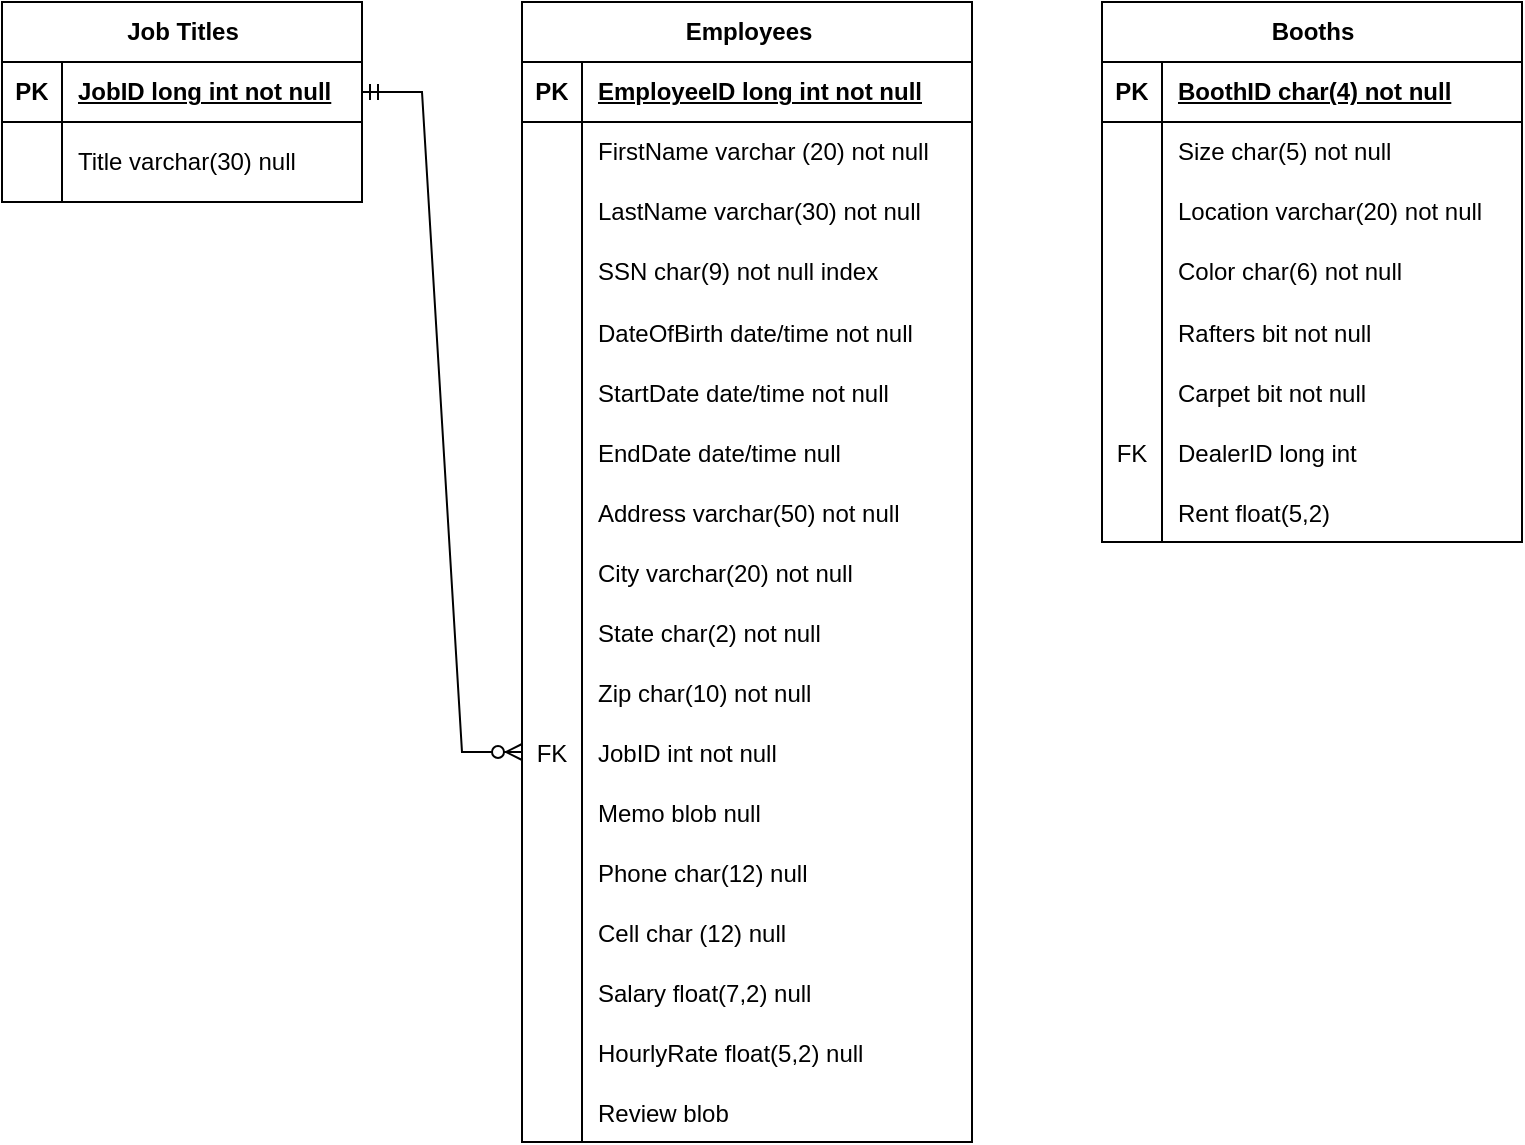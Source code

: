 <mxfile version="22.1.7" type="github">
  <diagram id="R2lEEEUBdFMjLlhIrx00" name="Page-1">
    <mxGraphModel dx="1306" dy="868" grid="1" gridSize="10" guides="1" tooltips="1" connect="1" arrows="1" fold="1" page="1" pageScale="1" pageWidth="850" pageHeight="1100" math="0" shadow="0" extFonts="Permanent Marker^https://fonts.googleapis.com/css?family=Permanent+Marker">
      <root>
        <mxCell id="0" />
        <mxCell id="1" parent="0" />
        <mxCell id="JXXpVNfgF8Mrv9flTJs4-1" value="Job Titles" style="shape=table;startSize=30;container=1;collapsible=1;childLayout=tableLayout;fixedRows=1;rowLines=0;fontStyle=1;align=center;resizeLast=1;html=1;" vertex="1" parent="1">
          <mxGeometry x="30" y="10" width="180" height="100" as="geometry" />
        </mxCell>
        <mxCell id="JXXpVNfgF8Mrv9flTJs4-2" value="" style="shape=tableRow;horizontal=0;startSize=0;swimlaneHead=0;swimlaneBody=0;fillColor=none;collapsible=0;dropTarget=0;points=[[0,0.5],[1,0.5]];portConstraint=eastwest;top=0;left=0;right=0;bottom=1;" vertex="1" parent="JXXpVNfgF8Mrv9flTJs4-1">
          <mxGeometry y="30" width="180" height="30" as="geometry" />
        </mxCell>
        <mxCell id="JXXpVNfgF8Mrv9flTJs4-3" value="PK" style="shape=partialRectangle;connectable=0;fillColor=none;top=0;left=0;bottom=0;right=0;fontStyle=1;overflow=hidden;whiteSpace=wrap;html=1;" vertex="1" parent="JXXpVNfgF8Mrv9flTJs4-2">
          <mxGeometry width="30" height="30" as="geometry">
            <mxRectangle width="30" height="30" as="alternateBounds" />
          </mxGeometry>
        </mxCell>
        <mxCell id="JXXpVNfgF8Mrv9flTJs4-4" value="JobID long int not null" style="shape=partialRectangle;connectable=0;fillColor=none;top=0;left=0;bottom=0;right=0;align=left;spacingLeft=6;fontStyle=5;overflow=hidden;whiteSpace=wrap;html=1;" vertex="1" parent="JXXpVNfgF8Mrv9flTJs4-2">
          <mxGeometry x="30" width="150" height="30" as="geometry">
            <mxRectangle width="150" height="30" as="alternateBounds" />
          </mxGeometry>
        </mxCell>
        <mxCell id="JXXpVNfgF8Mrv9flTJs4-5" value="" style="shape=tableRow;horizontal=0;startSize=0;swimlaneHead=0;swimlaneBody=0;fillColor=none;collapsible=0;dropTarget=0;points=[[0,0.5],[1,0.5]];portConstraint=eastwest;top=0;left=0;right=0;bottom=0;" vertex="1" parent="JXXpVNfgF8Mrv9flTJs4-1">
          <mxGeometry y="60" width="180" height="40" as="geometry" />
        </mxCell>
        <mxCell id="JXXpVNfgF8Mrv9flTJs4-6" value="" style="shape=partialRectangle;connectable=0;fillColor=none;top=0;left=0;bottom=0;right=0;editable=1;overflow=hidden;whiteSpace=wrap;html=1;" vertex="1" parent="JXXpVNfgF8Mrv9flTJs4-5">
          <mxGeometry width="30" height="40" as="geometry">
            <mxRectangle width="30" height="40" as="alternateBounds" />
          </mxGeometry>
        </mxCell>
        <mxCell id="JXXpVNfgF8Mrv9flTJs4-7" value="Title varchar(30) null" style="shape=partialRectangle;connectable=0;fillColor=none;top=0;left=0;bottom=0;right=0;align=left;spacingLeft=6;overflow=hidden;whiteSpace=wrap;html=1;" vertex="1" parent="JXXpVNfgF8Mrv9flTJs4-5">
          <mxGeometry x="30" width="150" height="40" as="geometry">
            <mxRectangle width="150" height="40" as="alternateBounds" />
          </mxGeometry>
        </mxCell>
        <mxCell id="JXXpVNfgF8Mrv9flTJs4-14" value="Employees" style="shape=table;startSize=30;container=1;collapsible=1;childLayout=tableLayout;fixedRows=1;rowLines=0;fontStyle=1;align=center;resizeLast=1;html=1;" vertex="1" parent="1">
          <mxGeometry x="290" y="10" width="225" height="570" as="geometry" />
        </mxCell>
        <mxCell id="JXXpVNfgF8Mrv9flTJs4-15" value="" style="shape=tableRow;horizontal=0;startSize=0;swimlaneHead=0;swimlaneBody=0;fillColor=none;collapsible=0;dropTarget=0;points=[[0,0.5],[1,0.5]];portConstraint=eastwest;top=0;left=0;right=0;bottom=1;" vertex="1" parent="JXXpVNfgF8Mrv9flTJs4-14">
          <mxGeometry y="30" width="225" height="30" as="geometry" />
        </mxCell>
        <mxCell id="JXXpVNfgF8Mrv9flTJs4-16" value="PK" style="shape=partialRectangle;connectable=0;fillColor=none;top=0;left=0;bottom=0;right=0;fontStyle=1;overflow=hidden;whiteSpace=wrap;html=1;" vertex="1" parent="JXXpVNfgF8Mrv9flTJs4-15">
          <mxGeometry width="30" height="30" as="geometry">
            <mxRectangle width="30" height="30" as="alternateBounds" />
          </mxGeometry>
        </mxCell>
        <mxCell id="JXXpVNfgF8Mrv9flTJs4-17" value="EmployeeID long int not null" style="shape=partialRectangle;connectable=0;fillColor=none;top=0;left=0;bottom=0;right=0;align=left;spacingLeft=6;fontStyle=5;overflow=hidden;whiteSpace=wrap;html=1;" vertex="1" parent="JXXpVNfgF8Mrv9flTJs4-15">
          <mxGeometry x="30" width="195" height="30" as="geometry">
            <mxRectangle width="195" height="30" as="alternateBounds" />
          </mxGeometry>
        </mxCell>
        <mxCell id="JXXpVNfgF8Mrv9flTJs4-18" value="" style="shape=tableRow;horizontal=0;startSize=0;swimlaneHead=0;swimlaneBody=0;fillColor=none;collapsible=0;dropTarget=0;points=[[0,0.5],[1,0.5]];portConstraint=eastwest;top=0;left=0;right=0;bottom=0;" vertex="1" parent="JXXpVNfgF8Mrv9flTJs4-14">
          <mxGeometry y="60" width="225" height="30" as="geometry" />
        </mxCell>
        <mxCell id="JXXpVNfgF8Mrv9flTJs4-19" value="" style="shape=partialRectangle;connectable=0;fillColor=none;top=0;left=0;bottom=0;right=0;editable=1;overflow=hidden;whiteSpace=wrap;html=1;" vertex="1" parent="JXXpVNfgF8Mrv9flTJs4-18">
          <mxGeometry width="30" height="30" as="geometry">
            <mxRectangle width="30" height="30" as="alternateBounds" />
          </mxGeometry>
        </mxCell>
        <mxCell id="JXXpVNfgF8Mrv9flTJs4-20" value="FirstName varchar (20) not null" style="shape=partialRectangle;connectable=0;fillColor=none;top=0;left=0;bottom=0;right=0;align=left;spacingLeft=6;overflow=hidden;whiteSpace=wrap;html=1;" vertex="1" parent="JXXpVNfgF8Mrv9flTJs4-18">
          <mxGeometry x="30" width="195" height="30" as="geometry">
            <mxRectangle width="195" height="30" as="alternateBounds" />
          </mxGeometry>
        </mxCell>
        <mxCell id="JXXpVNfgF8Mrv9flTJs4-21" value="" style="shape=tableRow;horizontal=0;startSize=0;swimlaneHead=0;swimlaneBody=0;fillColor=none;collapsible=0;dropTarget=0;points=[[0,0.5],[1,0.5]];portConstraint=eastwest;top=0;left=0;right=0;bottom=0;" vertex="1" parent="JXXpVNfgF8Mrv9flTJs4-14">
          <mxGeometry y="90" width="225" height="30" as="geometry" />
        </mxCell>
        <mxCell id="JXXpVNfgF8Mrv9flTJs4-22" value="" style="shape=partialRectangle;connectable=0;fillColor=none;top=0;left=0;bottom=0;right=0;editable=1;overflow=hidden;whiteSpace=wrap;html=1;" vertex="1" parent="JXXpVNfgF8Mrv9flTJs4-21">
          <mxGeometry width="30" height="30" as="geometry">
            <mxRectangle width="30" height="30" as="alternateBounds" />
          </mxGeometry>
        </mxCell>
        <mxCell id="JXXpVNfgF8Mrv9flTJs4-23" value="LastName varchar(30) not null" style="shape=partialRectangle;connectable=0;fillColor=none;top=0;left=0;bottom=0;right=0;align=left;spacingLeft=6;overflow=hidden;whiteSpace=wrap;html=1;" vertex="1" parent="JXXpVNfgF8Mrv9flTJs4-21">
          <mxGeometry x="30" width="195" height="30" as="geometry">
            <mxRectangle width="195" height="30" as="alternateBounds" />
          </mxGeometry>
        </mxCell>
        <mxCell id="JXXpVNfgF8Mrv9flTJs4-24" value="" style="shape=tableRow;horizontal=0;startSize=0;swimlaneHead=0;swimlaneBody=0;fillColor=none;collapsible=0;dropTarget=0;points=[[0,0.5],[1,0.5]];portConstraint=eastwest;top=0;left=0;right=0;bottom=0;" vertex="1" parent="JXXpVNfgF8Mrv9flTJs4-14">
          <mxGeometry y="120" width="225" height="30" as="geometry" />
        </mxCell>
        <mxCell id="JXXpVNfgF8Mrv9flTJs4-25" value="" style="shape=partialRectangle;connectable=0;fillColor=none;top=0;left=0;bottom=0;right=0;editable=1;overflow=hidden;whiteSpace=wrap;html=1;" vertex="1" parent="JXXpVNfgF8Mrv9flTJs4-24">
          <mxGeometry width="30" height="30" as="geometry">
            <mxRectangle width="30" height="30" as="alternateBounds" />
          </mxGeometry>
        </mxCell>
        <mxCell id="JXXpVNfgF8Mrv9flTJs4-26" value="SSN char(9) not null index" style="shape=partialRectangle;connectable=0;fillColor=none;top=0;left=0;bottom=0;right=0;align=left;spacingLeft=6;overflow=hidden;whiteSpace=wrap;html=1;" vertex="1" parent="JXXpVNfgF8Mrv9flTJs4-24">
          <mxGeometry x="30" width="195" height="30" as="geometry">
            <mxRectangle width="195" height="30" as="alternateBounds" />
          </mxGeometry>
        </mxCell>
        <mxCell id="JXXpVNfgF8Mrv9flTJs4-27" value="" style="shape=tableRow;horizontal=0;startSize=0;swimlaneHead=0;swimlaneBody=0;fillColor=none;collapsible=0;dropTarget=0;points=[[0,0.5],[1,0.5]];portConstraint=eastwest;top=0;left=0;right=0;bottom=0;" vertex="1" parent="JXXpVNfgF8Mrv9flTJs4-14">
          <mxGeometry y="150" width="225" height="30" as="geometry" />
        </mxCell>
        <mxCell id="JXXpVNfgF8Mrv9flTJs4-28" value="" style="shape=partialRectangle;connectable=0;fillColor=none;top=0;left=0;bottom=0;right=0;editable=1;overflow=hidden;" vertex="1" parent="JXXpVNfgF8Mrv9flTJs4-27">
          <mxGeometry width="30" height="30" as="geometry">
            <mxRectangle width="30" height="30" as="alternateBounds" />
          </mxGeometry>
        </mxCell>
        <mxCell id="JXXpVNfgF8Mrv9flTJs4-29" value="DateOfBirth date/time not null" style="shape=partialRectangle;connectable=0;fillColor=none;top=0;left=0;bottom=0;right=0;align=left;spacingLeft=6;overflow=hidden;" vertex="1" parent="JXXpVNfgF8Mrv9flTJs4-27">
          <mxGeometry x="30" width="195" height="30" as="geometry">
            <mxRectangle width="195" height="30" as="alternateBounds" />
          </mxGeometry>
        </mxCell>
        <mxCell id="JXXpVNfgF8Mrv9flTJs4-30" value="" style="shape=tableRow;horizontal=0;startSize=0;swimlaneHead=0;swimlaneBody=0;fillColor=none;collapsible=0;dropTarget=0;points=[[0,0.5],[1,0.5]];portConstraint=eastwest;top=0;left=0;right=0;bottom=0;" vertex="1" parent="JXXpVNfgF8Mrv9flTJs4-14">
          <mxGeometry y="180" width="225" height="30" as="geometry" />
        </mxCell>
        <mxCell id="JXXpVNfgF8Mrv9flTJs4-31" value="" style="shape=partialRectangle;connectable=0;fillColor=none;top=0;left=0;bottom=0;right=0;editable=1;overflow=hidden;" vertex="1" parent="JXXpVNfgF8Mrv9flTJs4-30">
          <mxGeometry width="30" height="30" as="geometry">
            <mxRectangle width="30" height="30" as="alternateBounds" />
          </mxGeometry>
        </mxCell>
        <mxCell id="JXXpVNfgF8Mrv9flTJs4-32" value="StartDate date/time not null" style="shape=partialRectangle;connectable=0;fillColor=none;top=0;left=0;bottom=0;right=0;align=left;spacingLeft=6;overflow=hidden;" vertex="1" parent="JXXpVNfgF8Mrv9flTJs4-30">
          <mxGeometry x="30" width="195" height="30" as="geometry">
            <mxRectangle width="195" height="30" as="alternateBounds" />
          </mxGeometry>
        </mxCell>
        <mxCell id="JXXpVNfgF8Mrv9flTJs4-33" value="" style="shape=tableRow;horizontal=0;startSize=0;swimlaneHead=0;swimlaneBody=0;fillColor=none;collapsible=0;dropTarget=0;points=[[0,0.5],[1,0.5]];portConstraint=eastwest;top=0;left=0;right=0;bottom=0;" vertex="1" parent="JXXpVNfgF8Mrv9flTJs4-14">
          <mxGeometry y="210" width="225" height="30" as="geometry" />
        </mxCell>
        <mxCell id="JXXpVNfgF8Mrv9flTJs4-34" value="" style="shape=partialRectangle;connectable=0;fillColor=none;top=0;left=0;bottom=0;right=0;editable=1;overflow=hidden;" vertex="1" parent="JXXpVNfgF8Mrv9flTJs4-33">
          <mxGeometry width="30" height="30" as="geometry">
            <mxRectangle width="30" height="30" as="alternateBounds" />
          </mxGeometry>
        </mxCell>
        <mxCell id="JXXpVNfgF8Mrv9flTJs4-35" value="EndDate date/time null" style="shape=partialRectangle;connectable=0;fillColor=none;top=0;left=0;bottom=0;right=0;align=left;spacingLeft=6;overflow=hidden;" vertex="1" parent="JXXpVNfgF8Mrv9flTJs4-33">
          <mxGeometry x="30" width="195" height="30" as="geometry">
            <mxRectangle width="195" height="30" as="alternateBounds" />
          </mxGeometry>
        </mxCell>
        <mxCell id="JXXpVNfgF8Mrv9flTJs4-36" value="" style="shape=tableRow;horizontal=0;startSize=0;swimlaneHead=0;swimlaneBody=0;fillColor=none;collapsible=0;dropTarget=0;points=[[0,0.5],[1,0.5]];portConstraint=eastwest;top=0;left=0;right=0;bottom=0;" vertex="1" parent="JXXpVNfgF8Mrv9flTJs4-14">
          <mxGeometry y="240" width="225" height="30" as="geometry" />
        </mxCell>
        <mxCell id="JXXpVNfgF8Mrv9flTJs4-37" value="" style="shape=partialRectangle;connectable=0;fillColor=none;top=0;left=0;bottom=0;right=0;editable=1;overflow=hidden;" vertex="1" parent="JXXpVNfgF8Mrv9flTJs4-36">
          <mxGeometry width="30" height="30" as="geometry">
            <mxRectangle width="30" height="30" as="alternateBounds" />
          </mxGeometry>
        </mxCell>
        <mxCell id="JXXpVNfgF8Mrv9flTJs4-38" value="Address varchar(50) not null" style="shape=partialRectangle;connectable=0;fillColor=none;top=0;left=0;bottom=0;right=0;align=left;spacingLeft=6;overflow=hidden;" vertex="1" parent="JXXpVNfgF8Mrv9flTJs4-36">
          <mxGeometry x="30" width="195" height="30" as="geometry">
            <mxRectangle width="195" height="30" as="alternateBounds" />
          </mxGeometry>
        </mxCell>
        <mxCell id="JXXpVNfgF8Mrv9flTJs4-50" value="" style="shape=tableRow;horizontal=0;startSize=0;swimlaneHead=0;swimlaneBody=0;fillColor=none;collapsible=0;dropTarget=0;points=[[0,0.5],[1,0.5]];portConstraint=eastwest;top=0;left=0;right=0;bottom=0;" vertex="1" parent="JXXpVNfgF8Mrv9flTJs4-14">
          <mxGeometry y="270" width="225" height="30" as="geometry" />
        </mxCell>
        <mxCell id="JXXpVNfgF8Mrv9flTJs4-51" value="" style="shape=partialRectangle;connectable=0;fillColor=none;top=0;left=0;bottom=0;right=0;editable=1;overflow=hidden;" vertex="1" parent="JXXpVNfgF8Mrv9flTJs4-50">
          <mxGeometry width="30" height="30" as="geometry">
            <mxRectangle width="30" height="30" as="alternateBounds" />
          </mxGeometry>
        </mxCell>
        <mxCell id="JXXpVNfgF8Mrv9flTJs4-52" value="City varchar(20) not null " style="shape=partialRectangle;connectable=0;fillColor=none;top=0;left=0;bottom=0;right=0;align=left;spacingLeft=6;overflow=hidden;" vertex="1" parent="JXXpVNfgF8Mrv9flTJs4-50">
          <mxGeometry x="30" width="195" height="30" as="geometry">
            <mxRectangle width="195" height="30" as="alternateBounds" />
          </mxGeometry>
        </mxCell>
        <mxCell id="JXXpVNfgF8Mrv9flTJs4-53" value="" style="shape=tableRow;horizontal=0;startSize=0;swimlaneHead=0;swimlaneBody=0;fillColor=none;collapsible=0;dropTarget=0;points=[[0,0.5],[1,0.5]];portConstraint=eastwest;top=0;left=0;right=0;bottom=0;" vertex="1" parent="JXXpVNfgF8Mrv9flTJs4-14">
          <mxGeometry y="300" width="225" height="30" as="geometry" />
        </mxCell>
        <mxCell id="JXXpVNfgF8Mrv9flTJs4-54" value="" style="shape=partialRectangle;connectable=0;fillColor=none;top=0;left=0;bottom=0;right=0;editable=1;overflow=hidden;" vertex="1" parent="JXXpVNfgF8Mrv9flTJs4-53">
          <mxGeometry width="30" height="30" as="geometry">
            <mxRectangle width="30" height="30" as="alternateBounds" />
          </mxGeometry>
        </mxCell>
        <mxCell id="JXXpVNfgF8Mrv9flTJs4-55" value="State char(2) not null" style="shape=partialRectangle;connectable=0;fillColor=none;top=0;left=0;bottom=0;right=0;align=left;spacingLeft=6;overflow=hidden;" vertex="1" parent="JXXpVNfgF8Mrv9flTJs4-53">
          <mxGeometry x="30" width="195" height="30" as="geometry">
            <mxRectangle width="195" height="30" as="alternateBounds" />
          </mxGeometry>
        </mxCell>
        <mxCell id="JXXpVNfgF8Mrv9flTJs4-56" value="" style="shape=tableRow;horizontal=0;startSize=0;swimlaneHead=0;swimlaneBody=0;fillColor=none;collapsible=0;dropTarget=0;points=[[0,0.5],[1,0.5]];portConstraint=eastwest;top=0;left=0;right=0;bottom=0;" vertex="1" parent="JXXpVNfgF8Mrv9flTJs4-14">
          <mxGeometry y="330" width="225" height="30" as="geometry" />
        </mxCell>
        <mxCell id="JXXpVNfgF8Mrv9flTJs4-57" value="" style="shape=partialRectangle;connectable=0;fillColor=none;top=0;left=0;bottom=0;right=0;editable=1;overflow=hidden;" vertex="1" parent="JXXpVNfgF8Mrv9flTJs4-56">
          <mxGeometry width="30" height="30" as="geometry">
            <mxRectangle width="30" height="30" as="alternateBounds" />
          </mxGeometry>
        </mxCell>
        <mxCell id="JXXpVNfgF8Mrv9flTJs4-58" value="Zip char(10) not null" style="shape=partialRectangle;connectable=0;fillColor=none;top=0;left=0;bottom=0;right=0;align=left;spacingLeft=6;overflow=hidden;" vertex="1" parent="JXXpVNfgF8Mrv9flTJs4-56">
          <mxGeometry x="30" width="195" height="30" as="geometry">
            <mxRectangle width="195" height="30" as="alternateBounds" />
          </mxGeometry>
        </mxCell>
        <mxCell id="JXXpVNfgF8Mrv9flTJs4-59" value="" style="shape=tableRow;horizontal=0;startSize=0;swimlaneHead=0;swimlaneBody=0;fillColor=none;collapsible=0;dropTarget=0;points=[[0,0.5],[1,0.5]];portConstraint=eastwest;top=0;left=0;right=0;bottom=0;" vertex="1" parent="JXXpVNfgF8Mrv9flTJs4-14">
          <mxGeometry y="360" width="225" height="30" as="geometry" />
        </mxCell>
        <mxCell id="JXXpVNfgF8Mrv9flTJs4-60" value="FK" style="shape=partialRectangle;connectable=0;fillColor=none;top=0;left=0;bottom=0;right=0;editable=1;overflow=hidden;" vertex="1" parent="JXXpVNfgF8Mrv9flTJs4-59">
          <mxGeometry width="30" height="30" as="geometry">
            <mxRectangle width="30" height="30" as="alternateBounds" />
          </mxGeometry>
        </mxCell>
        <mxCell id="JXXpVNfgF8Mrv9flTJs4-61" value="JobID int not null " style="shape=partialRectangle;connectable=0;fillColor=none;top=0;left=0;bottom=0;right=0;align=left;spacingLeft=6;overflow=hidden;" vertex="1" parent="JXXpVNfgF8Mrv9flTJs4-59">
          <mxGeometry x="30" width="195" height="30" as="geometry">
            <mxRectangle width="195" height="30" as="alternateBounds" />
          </mxGeometry>
        </mxCell>
        <mxCell id="JXXpVNfgF8Mrv9flTJs4-62" value="" style="shape=tableRow;horizontal=0;startSize=0;swimlaneHead=0;swimlaneBody=0;fillColor=none;collapsible=0;dropTarget=0;points=[[0,0.5],[1,0.5]];portConstraint=eastwest;top=0;left=0;right=0;bottom=0;" vertex="1" parent="JXXpVNfgF8Mrv9flTJs4-14">
          <mxGeometry y="390" width="225" height="30" as="geometry" />
        </mxCell>
        <mxCell id="JXXpVNfgF8Mrv9flTJs4-63" value="" style="shape=partialRectangle;connectable=0;fillColor=none;top=0;left=0;bottom=0;right=0;editable=1;overflow=hidden;" vertex="1" parent="JXXpVNfgF8Mrv9flTJs4-62">
          <mxGeometry width="30" height="30" as="geometry">
            <mxRectangle width="30" height="30" as="alternateBounds" />
          </mxGeometry>
        </mxCell>
        <mxCell id="JXXpVNfgF8Mrv9flTJs4-64" value="Memo blob null" style="shape=partialRectangle;connectable=0;fillColor=none;top=0;left=0;bottom=0;right=0;align=left;spacingLeft=6;overflow=hidden;" vertex="1" parent="JXXpVNfgF8Mrv9flTJs4-62">
          <mxGeometry x="30" width="195" height="30" as="geometry">
            <mxRectangle width="195" height="30" as="alternateBounds" />
          </mxGeometry>
        </mxCell>
        <mxCell id="JXXpVNfgF8Mrv9flTJs4-65" value="" style="shape=tableRow;horizontal=0;startSize=0;swimlaneHead=0;swimlaneBody=0;fillColor=none;collapsible=0;dropTarget=0;points=[[0,0.5],[1,0.5]];portConstraint=eastwest;top=0;left=0;right=0;bottom=0;" vertex="1" parent="JXXpVNfgF8Mrv9flTJs4-14">
          <mxGeometry y="420" width="225" height="30" as="geometry" />
        </mxCell>
        <mxCell id="JXXpVNfgF8Mrv9flTJs4-66" value="" style="shape=partialRectangle;connectable=0;fillColor=none;top=0;left=0;bottom=0;right=0;editable=1;overflow=hidden;" vertex="1" parent="JXXpVNfgF8Mrv9flTJs4-65">
          <mxGeometry width="30" height="30" as="geometry">
            <mxRectangle width="30" height="30" as="alternateBounds" />
          </mxGeometry>
        </mxCell>
        <mxCell id="JXXpVNfgF8Mrv9flTJs4-67" value="Phone char(12) null" style="shape=partialRectangle;connectable=0;fillColor=none;top=0;left=0;bottom=0;right=0;align=left;spacingLeft=6;overflow=hidden;" vertex="1" parent="JXXpVNfgF8Mrv9flTJs4-65">
          <mxGeometry x="30" width="195" height="30" as="geometry">
            <mxRectangle width="195" height="30" as="alternateBounds" />
          </mxGeometry>
        </mxCell>
        <mxCell id="JXXpVNfgF8Mrv9flTJs4-68" value="" style="shape=tableRow;horizontal=0;startSize=0;swimlaneHead=0;swimlaneBody=0;fillColor=none;collapsible=0;dropTarget=0;points=[[0,0.5],[1,0.5]];portConstraint=eastwest;top=0;left=0;right=0;bottom=0;" vertex="1" parent="JXXpVNfgF8Mrv9flTJs4-14">
          <mxGeometry y="450" width="225" height="30" as="geometry" />
        </mxCell>
        <mxCell id="JXXpVNfgF8Mrv9flTJs4-69" value="" style="shape=partialRectangle;connectable=0;fillColor=none;top=0;left=0;bottom=0;right=0;editable=1;overflow=hidden;" vertex="1" parent="JXXpVNfgF8Mrv9flTJs4-68">
          <mxGeometry width="30" height="30" as="geometry">
            <mxRectangle width="30" height="30" as="alternateBounds" />
          </mxGeometry>
        </mxCell>
        <mxCell id="JXXpVNfgF8Mrv9flTJs4-70" value="Cell char (12) null" style="shape=partialRectangle;connectable=0;fillColor=none;top=0;left=0;bottom=0;right=0;align=left;spacingLeft=6;overflow=hidden;" vertex="1" parent="JXXpVNfgF8Mrv9flTJs4-68">
          <mxGeometry x="30" width="195" height="30" as="geometry">
            <mxRectangle width="195" height="30" as="alternateBounds" />
          </mxGeometry>
        </mxCell>
        <mxCell id="JXXpVNfgF8Mrv9flTJs4-71" value="" style="shape=tableRow;horizontal=0;startSize=0;swimlaneHead=0;swimlaneBody=0;fillColor=none;collapsible=0;dropTarget=0;points=[[0,0.5],[1,0.5]];portConstraint=eastwest;top=0;left=0;right=0;bottom=0;" vertex="1" parent="JXXpVNfgF8Mrv9flTJs4-14">
          <mxGeometry y="480" width="225" height="30" as="geometry" />
        </mxCell>
        <mxCell id="JXXpVNfgF8Mrv9flTJs4-72" value="" style="shape=partialRectangle;connectable=0;fillColor=none;top=0;left=0;bottom=0;right=0;editable=1;overflow=hidden;" vertex="1" parent="JXXpVNfgF8Mrv9flTJs4-71">
          <mxGeometry width="30" height="30" as="geometry">
            <mxRectangle width="30" height="30" as="alternateBounds" />
          </mxGeometry>
        </mxCell>
        <mxCell id="JXXpVNfgF8Mrv9flTJs4-73" value="Salary float(7,2) null " style="shape=partialRectangle;connectable=0;fillColor=none;top=0;left=0;bottom=0;right=0;align=left;spacingLeft=6;overflow=hidden;" vertex="1" parent="JXXpVNfgF8Mrv9flTJs4-71">
          <mxGeometry x="30" width="195" height="30" as="geometry">
            <mxRectangle width="195" height="30" as="alternateBounds" />
          </mxGeometry>
        </mxCell>
        <mxCell id="JXXpVNfgF8Mrv9flTJs4-74" value="" style="shape=tableRow;horizontal=0;startSize=0;swimlaneHead=0;swimlaneBody=0;fillColor=none;collapsible=0;dropTarget=0;points=[[0,0.5],[1,0.5]];portConstraint=eastwest;top=0;left=0;right=0;bottom=0;" vertex="1" parent="JXXpVNfgF8Mrv9flTJs4-14">
          <mxGeometry y="510" width="225" height="30" as="geometry" />
        </mxCell>
        <mxCell id="JXXpVNfgF8Mrv9flTJs4-75" value="" style="shape=partialRectangle;connectable=0;fillColor=none;top=0;left=0;bottom=0;right=0;editable=1;overflow=hidden;" vertex="1" parent="JXXpVNfgF8Mrv9flTJs4-74">
          <mxGeometry width="30" height="30" as="geometry">
            <mxRectangle width="30" height="30" as="alternateBounds" />
          </mxGeometry>
        </mxCell>
        <mxCell id="JXXpVNfgF8Mrv9flTJs4-76" value="HourlyRate float(5,2) null" style="shape=partialRectangle;connectable=0;fillColor=none;top=0;left=0;bottom=0;right=0;align=left;spacingLeft=6;overflow=hidden;" vertex="1" parent="JXXpVNfgF8Mrv9flTJs4-74">
          <mxGeometry x="30" width="195" height="30" as="geometry">
            <mxRectangle width="195" height="30" as="alternateBounds" />
          </mxGeometry>
        </mxCell>
        <mxCell id="JXXpVNfgF8Mrv9flTJs4-77" value="" style="shape=tableRow;horizontal=0;startSize=0;swimlaneHead=0;swimlaneBody=0;fillColor=none;collapsible=0;dropTarget=0;points=[[0,0.5],[1,0.5]];portConstraint=eastwest;top=0;left=0;right=0;bottom=0;" vertex="1" parent="JXXpVNfgF8Mrv9flTJs4-14">
          <mxGeometry y="540" width="225" height="30" as="geometry" />
        </mxCell>
        <mxCell id="JXXpVNfgF8Mrv9flTJs4-78" value="" style="shape=partialRectangle;connectable=0;fillColor=none;top=0;left=0;bottom=0;right=0;editable=1;overflow=hidden;" vertex="1" parent="JXXpVNfgF8Mrv9flTJs4-77">
          <mxGeometry width="30" height="30" as="geometry">
            <mxRectangle width="30" height="30" as="alternateBounds" />
          </mxGeometry>
        </mxCell>
        <mxCell id="JXXpVNfgF8Mrv9flTJs4-79" value="Review blob" style="shape=partialRectangle;connectable=0;fillColor=none;top=0;left=0;bottom=0;right=0;align=left;spacingLeft=6;overflow=hidden;" vertex="1" parent="JXXpVNfgF8Mrv9flTJs4-77">
          <mxGeometry x="30" width="195" height="30" as="geometry">
            <mxRectangle width="195" height="30" as="alternateBounds" />
          </mxGeometry>
        </mxCell>
        <mxCell id="JXXpVNfgF8Mrv9flTJs4-81" value="" style="edgeStyle=entityRelationEdgeStyle;fontSize=12;html=1;endArrow=ERzeroToMany;startArrow=ERmandOne;rounded=0;exitX=1;exitY=0.5;exitDx=0;exitDy=0;" edge="1" parent="1" source="JXXpVNfgF8Mrv9flTJs4-2" target="JXXpVNfgF8Mrv9flTJs4-59">
          <mxGeometry width="100" height="100" relative="1" as="geometry">
            <mxPoint x="110" y="460" as="sourcePoint" />
            <mxPoint x="260" y="430" as="targetPoint" />
          </mxGeometry>
        </mxCell>
        <mxCell id="JXXpVNfgF8Mrv9flTJs4-82" value="Booths" style="shape=table;startSize=30;container=1;collapsible=1;childLayout=tableLayout;fixedRows=1;rowLines=0;fontStyle=1;align=center;resizeLast=1;html=1;" vertex="1" parent="1">
          <mxGeometry x="580" y="10" width="210" height="270" as="geometry" />
        </mxCell>
        <mxCell id="JXXpVNfgF8Mrv9flTJs4-83" value="" style="shape=tableRow;horizontal=0;startSize=0;swimlaneHead=0;swimlaneBody=0;fillColor=none;collapsible=0;dropTarget=0;points=[[0,0.5],[1,0.5]];portConstraint=eastwest;top=0;left=0;right=0;bottom=1;" vertex="1" parent="JXXpVNfgF8Mrv9flTJs4-82">
          <mxGeometry y="30" width="210" height="30" as="geometry" />
        </mxCell>
        <mxCell id="JXXpVNfgF8Mrv9flTJs4-84" value="PK" style="shape=partialRectangle;connectable=0;fillColor=none;top=0;left=0;bottom=0;right=0;fontStyle=1;overflow=hidden;whiteSpace=wrap;html=1;" vertex="1" parent="JXXpVNfgF8Mrv9flTJs4-83">
          <mxGeometry width="30" height="30" as="geometry">
            <mxRectangle width="30" height="30" as="alternateBounds" />
          </mxGeometry>
        </mxCell>
        <mxCell id="JXXpVNfgF8Mrv9flTJs4-85" value="BoothID char(4) not null" style="shape=partialRectangle;connectable=0;fillColor=none;top=0;left=0;bottom=0;right=0;align=left;spacingLeft=6;fontStyle=5;overflow=hidden;whiteSpace=wrap;html=1;" vertex="1" parent="JXXpVNfgF8Mrv9flTJs4-83">
          <mxGeometry x="30" width="180" height="30" as="geometry">
            <mxRectangle width="180" height="30" as="alternateBounds" />
          </mxGeometry>
        </mxCell>
        <mxCell id="JXXpVNfgF8Mrv9flTJs4-86" value="" style="shape=tableRow;horizontal=0;startSize=0;swimlaneHead=0;swimlaneBody=0;fillColor=none;collapsible=0;dropTarget=0;points=[[0,0.5],[1,0.5]];portConstraint=eastwest;top=0;left=0;right=0;bottom=0;" vertex="1" parent="JXXpVNfgF8Mrv9flTJs4-82">
          <mxGeometry y="60" width="210" height="30" as="geometry" />
        </mxCell>
        <mxCell id="JXXpVNfgF8Mrv9flTJs4-87" value="" style="shape=partialRectangle;connectable=0;fillColor=none;top=0;left=0;bottom=0;right=0;editable=1;overflow=hidden;whiteSpace=wrap;html=1;" vertex="1" parent="JXXpVNfgF8Mrv9flTJs4-86">
          <mxGeometry width="30" height="30" as="geometry">
            <mxRectangle width="30" height="30" as="alternateBounds" />
          </mxGeometry>
        </mxCell>
        <mxCell id="JXXpVNfgF8Mrv9flTJs4-88" value="Size char(5) not null" style="shape=partialRectangle;connectable=0;fillColor=none;top=0;left=0;bottom=0;right=0;align=left;spacingLeft=6;overflow=hidden;whiteSpace=wrap;html=1;" vertex="1" parent="JXXpVNfgF8Mrv9flTJs4-86">
          <mxGeometry x="30" width="180" height="30" as="geometry">
            <mxRectangle width="180" height="30" as="alternateBounds" />
          </mxGeometry>
        </mxCell>
        <mxCell id="JXXpVNfgF8Mrv9flTJs4-89" value="" style="shape=tableRow;horizontal=0;startSize=0;swimlaneHead=0;swimlaneBody=0;fillColor=none;collapsible=0;dropTarget=0;points=[[0,0.5],[1,0.5]];portConstraint=eastwest;top=0;left=0;right=0;bottom=0;" vertex="1" parent="JXXpVNfgF8Mrv9flTJs4-82">
          <mxGeometry y="90" width="210" height="30" as="geometry" />
        </mxCell>
        <mxCell id="JXXpVNfgF8Mrv9flTJs4-90" value="" style="shape=partialRectangle;connectable=0;fillColor=none;top=0;left=0;bottom=0;right=0;editable=1;overflow=hidden;whiteSpace=wrap;html=1;" vertex="1" parent="JXXpVNfgF8Mrv9flTJs4-89">
          <mxGeometry width="30" height="30" as="geometry">
            <mxRectangle width="30" height="30" as="alternateBounds" />
          </mxGeometry>
        </mxCell>
        <mxCell id="JXXpVNfgF8Mrv9flTJs4-91" value="Location varchar(20) not null" style="shape=partialRectangle;connectable=0;fillColor=none;top=0;left=0;bottom=0;right=0;align=left;spacingLeft=6;overflow=hidden;whiteSpace=wrap;html=1;" vertex="1" parent="JXXpVNfgF8Mrv9flTJs4-89">
          <mxGeometry x="30" width="180" height="30" as="geometry">
            <mxRectangle width="180" height="30" as="alternateBounds" />
          </mxGeometry>
        </mxCell>
        <mxCell id="JXXpVNfgF8Mrv9flTJs4-92" value="" style="shape=tableRow;horizontal=0;startSize=0;swimlaneHead=0;swimlaneBody=0;fillColor=none;collapsible=0;dropTarget=0;points=[[0,0.5],[1,0.5]];portConstraint=eastwest;top=0;left=0;right=0;bottom=0;" vertex="1" parent="JXXpVNfgF8Mrv9flTJs4-82">
          <mxGeometry y="120" width="210" height="30" as="geometry" />
        </mxCell>
        <mxCell id="JXXpVNfgF8Mrv9flTJs4-93" value="" style="shape=partialRectangle;connectable=0;fillColor=none;top=0;left=0;bottom=0;right=0;editable=1;overflow=hidden;whiteSpace=wrap;html=1;" vertex="1" parent="JXXpVNfgF8Mrv9flTJs4-92">
          <mxGeometry width="30" height="30" as="geometry">
            <mxRectangle width="30" height="30" as="alternateBounds" />
          </mxGeometry>
        </mxCell>
        <mxCell id="JXXpVNfgF8Mrv9flTJs4-94" value="Color char(6) not null" style="shape=partialRectangle;connectable=0;fillColor=none;top=0;left=0;bottom=0;right=0;align=left;spacingLeft=6;overflow=hidden;whiteSpace=wrap;html=1;" vertex="1" parent="JXXpVNfgF8Mrv9flTJs4-92">
          <mxGeometry x="30" width="180" height="30" as="geometry">
            <mxRectangle width="180" height="30" as="alternateBounds" />
          </mxGeometry>
        </mxCell>
        <mxCell id="JXXpVNfgF8Mrv9flTJs4-95" value="" style="shape=tableRow;horizontal=0;startSize=0;swimlaneHead=0;swimlaneBody=0;fillColor=none;collapsible=0;dropTarget=0;points=[[0,0.5],[1,0.5]];portConstraint=eastwest;top=0;left=0;right=0;bottom=0;" vertex="1" parent="JXXpVNfgF8Mrv9flTJs4-82">
          <mxGeometry y="150" width="210" height="30" as="geometry" />
        </mxCell>
        <mxCell id="JXXpVNfgF8Mrv9flTJs4-96" value="" style="shape=partialRectangle;connectable=0;fillColor=none;top=0;left=0;bottom=0;right=0;editable=1;overflow=hidden;" vertex="1" parent="JXXpVNfgF8Mrv9flTJs4-95">
          <mxGeometry width="30" height="30" as="geometry">
            <mxRectangle width="30" height="30" as="alternateBounds" />
          </mxGeometry>
        </mxCell>
        <mxCell id="JXXpVNfgF8Mrv9flTJs4-97" value="Rafters bit not null " style="shape=partialRectangle;connectable=0;fillColor=none;top=0;left=0;bottom=0;right=0;align=left;spacingLeft=6;overflow=hidden;" vertex="1" parent="JXXpVNfgF8Mrv9flTJs4-95">
          <mxGeometry x="30" width="180" height="30" as="geometry">
            <mxRectangle width="180" height="30" as="alternateBounds" />
          </mxGeometry>
        </mxCell>
        <mxCell id="JXXpVNfgF8Mrv9flTJs4-98" value="" style="shape=tableRow;horizontal=0;startSize=0;swimlaneHead=0;swimlaneBody=0;fillColor=none;collapsible=0;dropTarget=0;points=[[0,0.5],[1,0.5]];portConstraint=eastwest;top=0;left=0;right=0;bottom=0;" vertex="1" parent="JXXpVNfgF8Mrv9flTJs4-82">
          <mxGeometry y="180" width="210" height="30" as="geometry" />
        </mxCell>
        <mxCell id="JXXpVNfgF8Mrv9flTJs4-99" value="" style="shape=partialRectangle;connectable=0;fillColor=none;top=0;left=0;bottom=0;right=0;editable=1;overflow=hidden;" vertex="1" parent="JXXpVNfgF8Mrv9flTJs4-98">
          <mxGeometry width="30" height="30" as="geometry">
            <mxRectangle width="30" height="30" as="alternateBounds" />
          </mxGeometry>
        </mxCell>
        <mxCell id="JXXpVNfgF8Mrv9flTJs4-100" value="Carpet bit not null" style="shape=partialRectangle;connectable=0;fillColor=none;top=0;left=0;bottom=0;right=0;align=left;spacingLeft=6;overflow=hidden;" vertex="1" parent="JXXpVNfgF8Mrv9flTJs4-98">
          <mxGeometry x="30" width="180" height="30" as="geometry">
            <mxRectangle width="180" height="30" as="alternateBounds" />
          </mxGeometry>
        </mxCell>
        <mxCell id="JXXpVNfgF8Mrv9flTJs4-101" value="" style="shape=tableRow;horizontal=0;startSize=0;swimlaneHead=0;swimlaneBody=0;fillColor=none;collapsible=0;dropTarget=0;points=[[0,0.5],[1,0.5]];portConstraint=eastwest;top=0;left=0;right=0;bottom=0;" vertex="1" parent="JXXpVNfgF8Mrv9flTJs4-82">
          <mxGeometry y="210" width="210" height="30" as="geometry" />
        </mxCell>
        <mxCell id="JXXpVNfgF8Mrv9flTJs4-102" value="FK" style="shape=partialRectangle;connectable=0;fillColor=none;top=0;left=0;bottom=0;right=0;editable=1;overflow=hidden;" vertex="1" parent="JXXpVNfgF8Mrv9flTJs4-101">
          <mxGeometry width="30" height="30" as="geometry">
            <mxRectangle width="30" height="30" as="alternateBounds" />
          </mxGeometry>
        </mxCell>
        <mxCell id="JXXpVNfgF8Mrv9flTJs4-103" value="DealerID long int" style="shape=partialRectangle;connectable=0;fillColor=none;top=0;left=0;bottom=0;right=0;align=left;spacingLeft=6;overflow=hidden;" vertex="1" parent="JXXpVNfgF8Mrv9flTJs4-101">
          <mxGeometry x="30" width="180" height="30" as="geometry">
            <mxRectangle width="180" height="30" as="alternateBounds" />
          </mxGeometry>
        </mxCell>
        <mxCell id="JXXpVNfgF8Mrv9flTJs4-104" value="" style="shape=tableRow;horizontal=0;startSize=0;swimlaneHead=0;swimlaneBody=0;fillColor=none;collapsible=0;dropTarget=0;points=[[0,0.5],[1,0.5]];portConstraint=eastwest;top=0;left=0;right=0;bottom=0;" vertex="1" parent="JXXpVNfgF8Mrv9flTJs4-82">
          <mxGeometry y="240" width="210" height="30" as="geometry" />
        </mxCell>
        <mxCell id="JXXpVNfgF8Mrv9flTJs4-105" value="" style="shape=partialRectangle;connectable=0;fillColor=none;top=0;left=0;bottom=0;right=0;editable=1;overflow=hidden;" vertex="1" parent="JXXpVNfgF8Mrv9flTJs4-104">
          <mxGeometry width="30" height="30" as="geometry">
            <mxRectangle width="30" height="30" as="alternateBounds" />
          </mxGeometry>
        </mxCell>
        <mxCell id="JXXpVNfgF8Mrv9flTJs4-106" value="Rent float(5,2)" style="shape=partialRectangle;connectable=0;fillColor=none;top=0;left=0;bottom=0;right=0;align=left;spacingLeft=6;overflow=hidden;" vertex="1" parent="JXXpVNfgF8Mrv9flTJs4-104">
          <mxGeometry x="30" width="180" height="30" as="geometry">
            <mxRectangle width="180" height="30" as="alternateBounds" />
          </mxGeometry>
        </mxCell>
      </root>
    </mxGraphModel>
  </diagram>
</mxfile>
